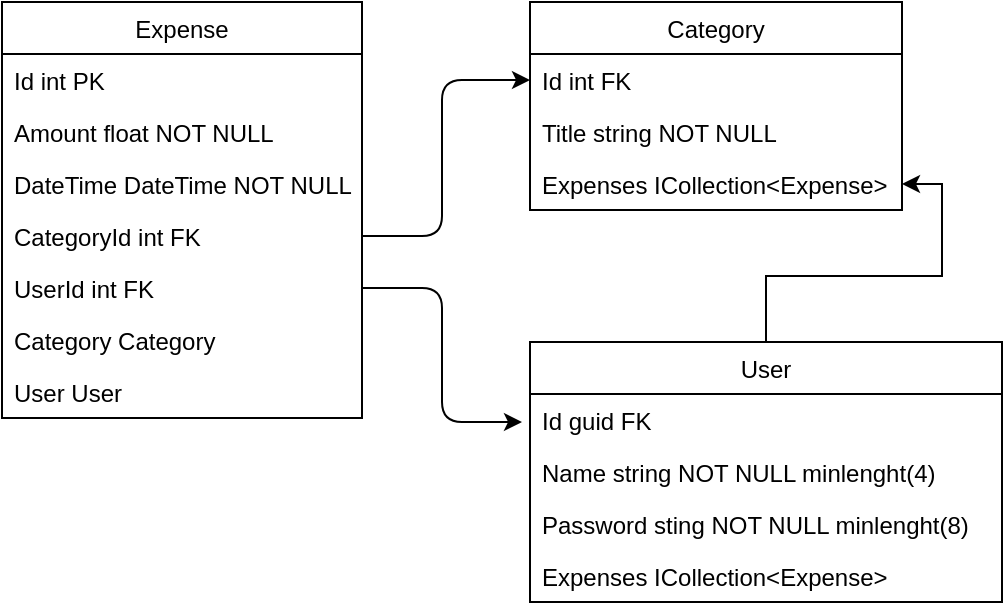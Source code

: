 <mxfile version="21.7.2" type="device">
  <diagram id="2EvIueCw9RJc-RDT4l-M" name="Page-1">
    <mxGraphModel dx="282" dy="1742" grid="1" gridSize="10" guides="1" tooltips="1" connect="1" arrows="1" fold="1" page="1" pageScale="1" pageWidth="827" pageHeight="1169" math="0" shadow="0">
      <root>
        <mxCell id="0" />
        <mxCell id="1" parent="0" />
        <mxCell id="sKdGSS0betK-6QWnVQbC-2" value="Expense" style="swimlane;fontStyle=0;childLayout=stackLayout;horizontal=1;startSize=26;horizontalStack=0;resizeParent=1;resizeParentMax=0;resizeLast=0;collapsible=1;marginBottom=0;" parent="1" vertex="1">
          <mxGeometry x="80" y="-370" width="180" height="208" as="geometry" />
        </mxCell>
        <mxCell id="sKdGSS0betK-6QWnVQbC-3" value="Id int PK    " style="text;strokeColor=none;fillColor=none;align=left;verticalAlign=top;spacingLeft=4;spacingRight=4;overflow=hidden;rotatable=0;points=[[0,0.5],[1,0.5]];portConstraint=eastwest;" parent="sKdGSS0betK-6QWnVQbC-2" vertex="1">
          <mxGeometry y="26" width="180" height="26" as="geometry" />
        </mxCell>
        <mxCell id="sKdGSS0betK-6QWnVQbC-4" value="Amount float NOT NULL&#xa;" style="text;strokeColor=none;fillColor=none;align=left;verticalAlign=top;spacingLeft=4;spacingRight=4;overflow=hidden;rotatable=0;points=[[0,0.5],[1,0.5]];portConstraint=eastwest;" parent="sKdGSS0betK-6QWnVQbC-2" vertex="1">
          <mxGeometry y="52" width="180" height="26" as="geometry" />
        </mxCell>
        <mxCell id="sKdGSS0betK-6QWnVQbC-5" value="DateTime DateTime NOT NULL" style="text;strokeColor=none;fillColor=none;align=left;verticalAlign=top;spacingLeft=4;spacingRight=4;overflow=hidden;rotatable=0;points=[[0,0.5],[1,0.5]];portConstraint=eastwest;" parent="sKdGSS0betK-6QWnVQbC-2" vertex="1">
          <mxGeometry y="78" width="180" height="26" as="geometry" />
        </mxCell>
        <mxCell id="sKdGSS0betK-6QWnVQbC-6" value="CategoryId int FK" style="text;strokeColor=none;fillColor=none;align=left;verticalAlign=top;spacingLeft=4;spacingRight=4;overflow=hidden;rotatable=0;points=[[0,0.5],[1,0.5]];portConstraint=eastwest;" parent="sKdGSS0betK-6QWnVQbC-2" vertex="1">
          <mxGeometry y="104" width="180" height="26" as="geometry" />
        </mxCell>
        <mxCell id="sKdGSS0betK-6QWnVQbC-13" value="UserId int FK" style="text;strokeColor=none;fillColor=none;align=left;verticalAlign=top;spacingLeft=4;spacingRight=4;overflow=hidden;rotatable=0;points=[[0,0.5],[1,0.5]];portConstraint=eastwest;" parent="sKdGSS0betK-6QWnVQbC-2" vertex="1">
          <mxGeometry y="130" width="180" height="26" as="geometry" />
        </mxCell>
        <mxCell id="aOyqJTMjITfJ2iCw0nSJ-4" value="Category Category" style="text;strokeColor=none;fillColor=none;align=left;verticalAlign=top;spacingLeft=4;spacingRight=4;overflow=hidden;rotatable=0;points=[[0,0.5],[1,0.5]];portConstraint=eastwest;" vertex="1" parent="sKdGSS0betK-6QWnVQbC-2">
          <mxGeometry y="156" width="180" height="26" as="geometry" />
        </mxCell>
        <mxCell id="aOyqJTMjITfJ2iCw0nSJ-5" value="User User" style="text;strokeColor=none;fillColor=none;align=left;verticalAlign=top;spacingLeft=4;spacingRight=4;overflow=hidden;rotatable=0;points=[[0,0.5],[1,0.5]];portConstraint=eastwest;" vertex="1" parent="sKdGSS0betK-6QWnVQbC-2">
          <mxGeometry y="182" width="180" height="26" as="geometry" />
        </mxCell>
        <mxCell id="sKdGSS0betK-6QWnVQbC-7" value="Category" style="swimlane;fontStyle=0;childLayout=stackLayout;horizontal=1;startSize=26;horizontalStack=0;resizeParent=1;resizeParentMax=0;resizeLast=0;collapsible=1;marginBottom=0;" parent="1" vertex="1">
          <mxGeometry x="344" y="-370" width="186" height="104" as="geometry" />
        </mxCell>
        <mxCell id="sKdGSS0betK-6QWnVQbC-8" value="Id int FK" style="text;strokeColor=none;fillColor=none;align=left;verticalAlign=top;spacingLeft=4;spacingRight=4;overflow=hidden;rotatable=0;points=[[0,0.5],[1,0.5]];portConstraint=eastwest;" parent="sKdGSS0betK-6QWnVQbC-7" vertex="1">
          <mxGeometry y="26" width="186" height="26" as="geometry" />
        </mxCell>
        <mxCell id="sKdGSS0betK-6QWnVQbC-9" value="Title string NOT NULL" style="text;strokeColor=none;fillColor=none;align=left;verticalAlign=top;spacingLeft=4;spacingRight=4;overflow=hidden;rotatable=0;points=[[0,0.5],[1,0.5]];portConstraint=eastwest;" parent="sKdGSS0betK-6QWnVQbC-7" vertex="1">
          <mxGeometry y="52" width="186" height="26" as="geometry" />
        </mxCell>
        <mxCell id="aOyqJTMjITfJ2iCw0nSJ-1" value="Expenses ICollection&lt;Expense&gt;" style="text;strokeColor=none;fillColor=none;align=left;verticalAlign=top;spacingLeft=4;spacingRight=4;overflow=hidden;rotatable=0;points=[[0,0.5],[1,0.5]];portConstraint=eastwest;" vertex="1" parent="sKdGSS0betK-6QWnVQbC-7">
          <mxGeometry y="78" width="186" height="26" as="geometry" />
        </mxCell>
        <mxCell id="sKdGSS0betK-6QWnVQbC-12" value="" style="endArrow=classic;html=1;exitX=1;exitY=0.5;exitDx=0;exitDy=0;entryX=0;entryY=0.5;entryDx=0;entryDy=0;" parent="1" source="sKdGSS0betK-6QWnVQbC-6" target="sKdGSS0betK-6QWnVQbC-8" edge="1">
          <mxGeometry width="50" height="50" relative="1" as="geometry">
            <mxPoint x="280" y="-200" as="sourcePoint" />
            <mxPoint x="330" y="-250" as="targetPoint" />
            <Array as="points">
              <mxPoint x="300" y="-253" />
              <mxPoint x="300" y="-331" />
            </Array>
          </mxGeometry>
        </mxCell>
        <mxCell id="aOyqJTMjITfJ2iCw0nSJ-3" value="" style="edgeStyle=orthogonalEdgeStyle;rounded=0;orthogonalLoop=1;jettySize=auto;html=1;" edge="1" parent="1" source="sKdGSS0betK-6QWnVQbC-14" target="aOyqJTMjITfJ2iCw0nSJ-1">
          <mxGeometry relative="1" as="geometry" />
        </mxCell>
        <mxCell id="sKdGSS0betK-6QWnVQbC-14" value="User" style="swimlane;fontStyle=0;childLayout=stackLayout;horizontal=1;startSize=26;horizontalStack=0;resizeParent=1;resizeParentMax=0;resizeLast=0;collapsible=1;marginBottom=0;" parent="1" vertex="1">
          <mxGeometry x="344" y="-200" width="236" height="130" as="geometry" />
        </mxCell>
        <mxCell id="sKdGSS0betK-6QWnVQbC-15" value="Id guid FK" style="text;strokeColor=none;fillColor=none;align=left;verticalAlign=top;spacingLeft=4;spacingRight=4;overflow=hidden;rotatable=0;points=[[0,0.5],[1,0.5]];portConstraint=eastwest;" parent="sKdGSS0betK-6QWnVQbC-14" vertex="1">
          <mxGeometry y="26" width="236" height="26" as="geometry" />
        </mxCell>
        <mxCell id="sKdGSS0betK-6QWnVQbC-16" value="Name string NOT NULL minlenght(4)" style="text;strokeColor=none;fillColor=none;align=left;verticalAlign=top;spacingLeft=4;spacingRight=4;overflow=hidden;rotatable=0;points=[[0,0.5],[1,0.5]];portConstraint=eastwest;" parent="sKdGSS0betK-6QWnVQbC-14" vertex="1">
          <mxGeometry y="52" width="236" height="26" as="geometry" />
        </mxCell>
        <mxCell id="sKdGSS0betK-6QWnVQbC-17" value="Password sting NOT NULL minlenght(8)" style="text;strokeColor=none;fillColor=none;align=left;verticalAlign=top;spacingLeft=4;spacingRight=4;overflow=hidden;rotatable=0;points=[[0,0.5],[1,0.5]];portConstraint=eastwest;" parent="sKdGSS0betK-6QWnVQbC-14" vertex="1">
          <mxGeometry y="78" width="236" height="26" as="geometry" />
        </mxCell>
        <mxCell id="aOyqJTMjITfJ2iCw0nSJ-2" value="Expenses ICollection&lt;Expense&gt;" style="text;strokeColor=none;fillColor=none;align=left;verticalAlign=top;spacingLeft=4;spacingRight=4;overflow=hidden;rotatable=0;points=[[0,0.5],[1,0.5]];portConstraint=eastwest;" vertex="1" parent="sKdGSS0betK-6QWnVQbC-14">
          <mxGeometry y="104" width="236" height="26" as="geometry" />
        </mxCell>
        <mxCell id="sKdGSS0betK-6QWnVQbC-18" value="" style="endArrow=classic;html=1;exitX=1;exitY=0.5;exitDx=0;exitDy=0;" parent="1" source="sKdGSS0betK-6QWnVQbC-13" edge="1">
          <mxGeometry width="50" height="50" relative="1" as="geometry">
            <mxPoint x="300" y="-110" as="sourcePoint" />
            <mxPoint x="340" y="-160" as="targetPoint" />
            <Array as="points">
              <mxPoint x="300" y="-227" />
              <mxPoint x="300" y="-160" />
            </Array>
          </mxGeometry>
        </mxCell>
      </root>
    </mxGraphModel>
  </diagram>
</mxfile>
